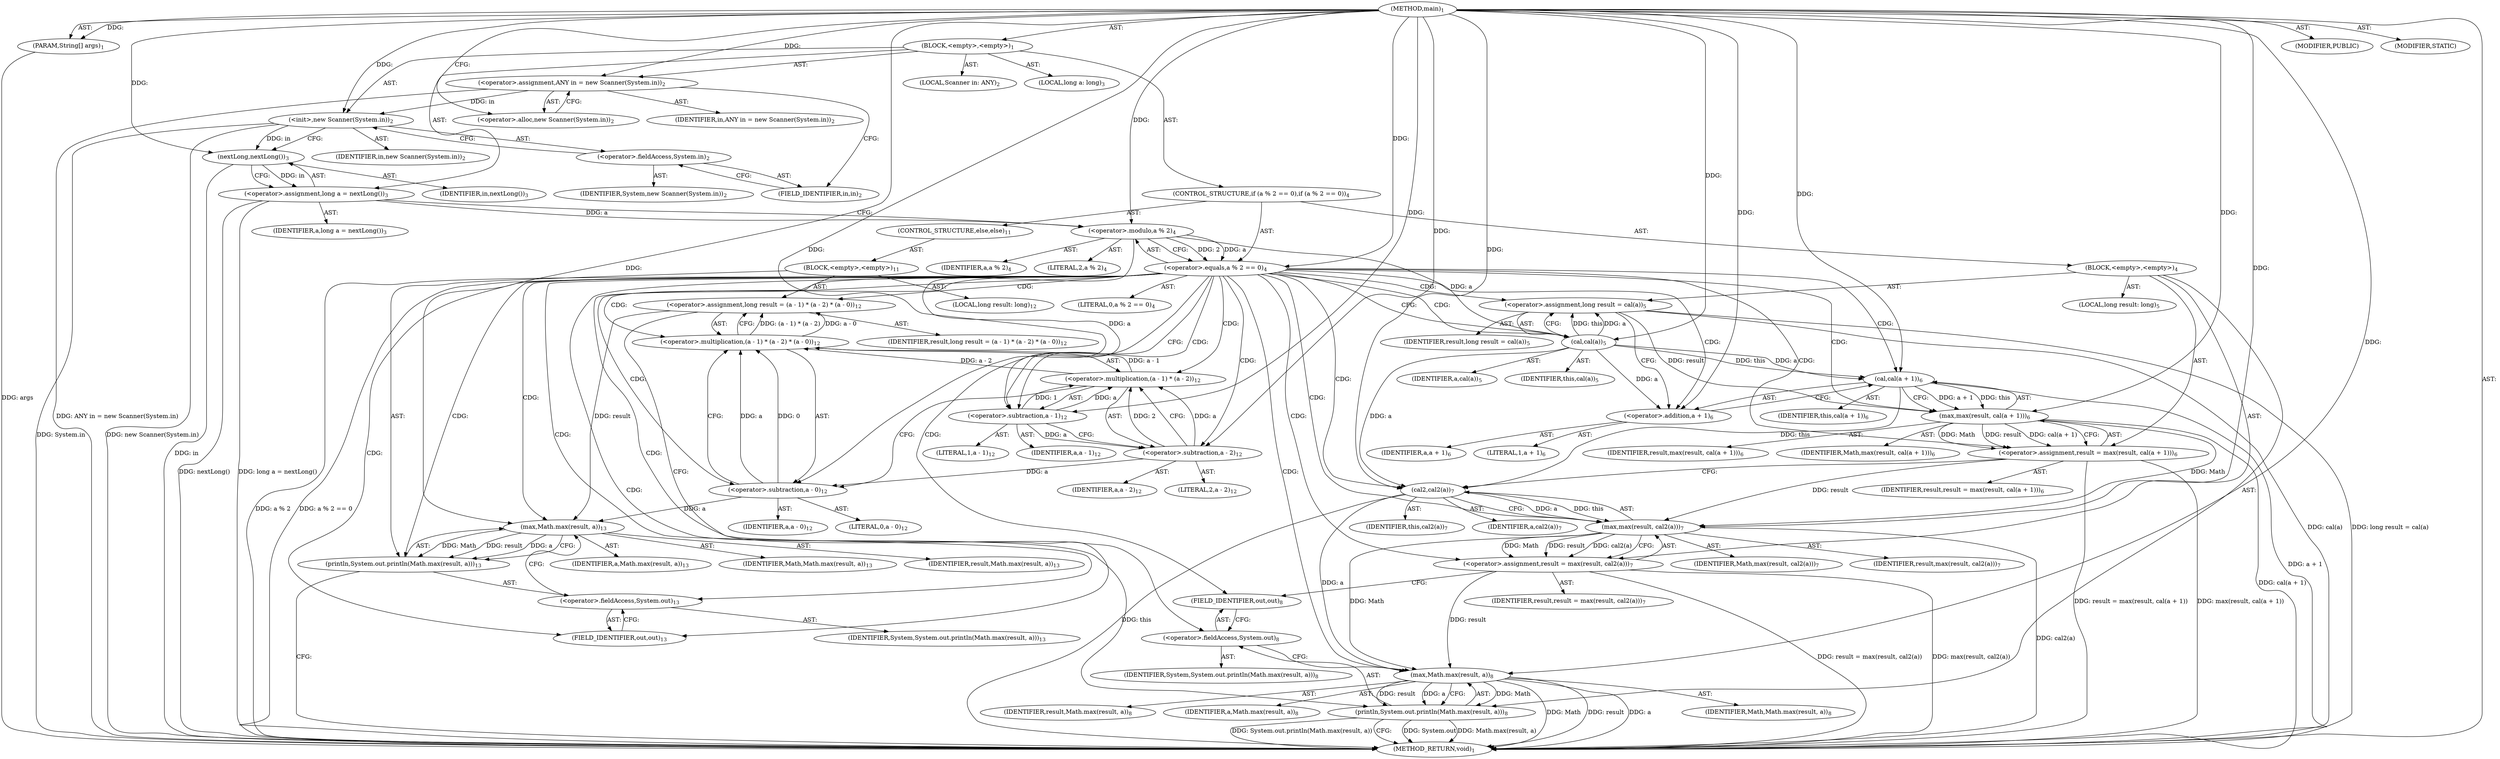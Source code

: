 digraph "main" {  
"19" [label = <(METHOD,main)<SUB>1</SUB>> ]
"20" [label = <(PARAM,String[] args)<SUB>1</SUB>> ]
"21" [label = <(BLOCK,&lt;empty&gt;,&lt;empty&gt;)<SUB>1</SUB>> ]
"4" [label = <(LOCAL,Scanner in: ANY)<SUB>2</SUB>> ]
"22" [label = <(&lt;operator&gt;.assignment,ANY in = new Scanner(System.in))<SUB>2</SUB>> ]
"23" [label = <(IDENTIFIER,in,ANY in = new Scanner(System.in))<SUB>2</SUB>> ]
"24" [label = <(&lt;operator&gt;.alloc,new Scanner(System.in))<SUB>2</SUB>> ]
"25" [label = <(&lt;init&gt;,new Scanner(System.in))<SUB>2</SUB>> ]
"3" [label = <(IDENTIFIER,in,new Scanner(System.in))<SUB>2</SUB>> ]
"26" [label = <(&lt;operator&gt;.fieldAccess,System.in)<SUB>2</SUB>> ]
"27" [label = <(IDENTIFIER,System,new Scanner(System.in))<SUB>2</SUB>> ]
"28" [label = <(FIELD_IDENTIFIER,in,in)<SUB>2</SUB>> ]
"29" [label = <(LOCAL,long a: long)<SUB>3</SUB>> ]
"30" [label = <(&lt;operator&gt;.assignment,long a = nextLong())<SUB>3</SUB>> ]
"31" [label = <(IDENTIFIER,a,long a = nextLong())<SUB>3</SUB>> ]
"32" [label = <(nextLong,nextLong())<SUB>3</SUB>> ]
"33" [label = <(IDENTIFIER,in,nextLong())<SUB>3</SUB>> ]
"34" [label = <(CONTROL_STRUCTURE,if (a % 2 == 0),if (a % 2 == 0))<SUB>4</SUB>> ]
"35" [label = <(&lt;operator&gt;.equals,a % 2 == 0)<SUB>4</SUB>> ]
"36" [label = <(&lt;operator&gt;.modulo,a % 2)<SUB>4</SUB>> ]
"37" [label = <(IDENTIFIER,a,a % 2)<SUB>4</SUB>> ]
"38" [label = <(LITERAL,2,a % 2)<SUB>4</SUB>> ]
"39" [label = <(LITERAL,0,a % 2 == 0)<SUB>4</SUB>> ]
"40" [label = <(BLOCK,&lt;empty&gt;,&lt;empty&gt;)<SUB>4</SUB>> ]
"41" [label = <(LOCAL,long result: long)<SUB>5</SUB>> ]
"42" [label = <(&lt;operator&gt;.assignment,long result = cal(a))<SUB>5</SUB>> ]
"43" [label = <(IDENTIFIER,result,long result = cal(a))<SUB>5</SUB>> ]
"44" [label = <(cal,cal(a))<SUB>5</SUB>> ]
"45" [label = <(IDENTIFIER,this,cal(a))<SUB>5</SUB>> ]
"46" [label = <(IDENTIFIER,a,cal(a))<SUB>5</SUB>> ]
"47" [label = <(&lt;operator&gt;.assignment,result = max(result, cal(a + 1)))<SUB>6</SUB>> ]
"48" [label = <(IDENTIFIER,result,result = max(result, cal(a + 1)))<SUB>6</SUB>> ]
"49" [label = <(max,max(result, cal(a + 1)))<SUB>6</SUB>> ]
"50" [label = <(IDENTIFIER,Math,max(result, cal(a + 1)))<SUB>6</SUB>> ]
"51" [label = <(IDENTIFIER,result,max(result, cal(a + 1)))<SUB>6</SUB>> ]
"52" [label = <(cal,cal(a + 1))<SUB>6</SUB>> ]
"53" [label = <(IDENTIFIER,this,cal(a + 1))<SUB>6</SUB>> ]
"54" [label = <(&lt;operator&gt;.addition,a + 1)<SUB>6</SUB>> ]
"55" [label = <(IDENTIFIER,a,a + 1)<SUB>6</SUB>> ]
"56" [label = <(LITERAL,1,a + 1)<SUB>6</SUB>> ]
"57" [label = <(&lt;operator&gt;.assignment,result = max(result, cal2(a)))<SUB>7</SUB>> ]
"58" [label = <(IDENTIFIER,result,result = max(result, cal2(a)))<SUB>7</SUB>> ]
"59" [label = <(max,max(result, cal2(a)))<SUB>7</SUB>> ]
"60" [label = <(IDENTIFIER,Math,max(result, cal2(a)))<SUB>7</SUB>> ]
"61" [label = <(IDENTIFIER,result,max(result, cal2(a)))<SUB>7</SUB>> ]
"62" [label = <(cal2,cal2(a))<SUB>7</SUB>> ]
"63" [label = <(IDENTIFIER,this,cal2(a))<SUB>7</SUB>> ]
"64" [label = <(IDENTIFIER,a,cal2(a))<SUB>7</SUB>> ]
"65" [label = <(println,System.out.println(Math.max(result, a)))<SUB>8</SUB>> ]
"66" [label = <(&lt;operator&gt;.fieldAccess,System.out)<SUB>8</SUB>> ]
"67" [label = <(IDENTIFIER,System,System.out.println(Math.max(result, a)))<SUB>8</SUB>> ]
"68" [label = <(FIELD_IDENTIFIER,out,out)<SUB>8</SUB>> ]
"69" [label = <(max,Math.max(result, a))<SUB>8</SUB>> ]
"70" [label = <(IDENTIFIER,Math,Math.max(result, a))<SUB>8</SUB>> ]
"71" [label = <(IDENTIFIER,result,Math.max(result, a))<SUB>8</SUB>> ]
"72" [label = <(IDENTIFIER,a,Math.max(result, a))<SUB>8</SUB>> ]
"73" [label = <(CONTROL_STRUCTURE,else,else)<SUB>11</SUB>> ]
"74" [label = <(BLOCK,&lt;empty&gt;,&lt;empty&gt;)<SUB>11</SUB>> ]
"75" [label = <(LOCAL,long result: long)<SUB>12</SUB>> ]
"76" [label = <(&lt;operator&gt;.assignment,long result = (a - 1) * (a - 2) * (a - 0))<SUB>12</SUB>> ]
"77" [label = <(IDENTIFIER,result,long result = (a - 1) * (a - 2) * (a - 0))<SUB>12</SUB>> ]
"78" [label = <(&lt;operator&gt;.multiplication,(a - 1) * (a - 2) * (a - 0))<SUB>12</SUB>> ]
"79" [label = <(&lt;operator&gt;.multiplication,(a - 1) * (a - 2))<SUB>12</SUB>> ]
"80" [label = <(&lt;operator&gt;.subtraction,a - 1)<SUB>12</SUB>> ]
"81" [label = <(IDENTIFIER,a,a - 1)<SUB>12</SUB>> ]
"82" [label = <(LITERAL,1,a - 1)<SUB>12</SUB>> ]
"83" [label = <(&lt;operator&gt;.subtraction,a - 2)<SUB>12</SUB>> ]
"84" [label = <(IDENTIFIER,a,a - 2)<SUB>12</SUB>> ]
"85" [label = <(LITERAL,2,a - 2)<SUB>12</SUB>> ]
"86" [label = <(&lt;operator&gt;.subtraction,a - 0)<SUB>12</SUB>> ]
"87" [label = <(IDENTIFIER,a,a - 0)<SUB>12</SUB>> ]
"88" [label = <(LITERAL,0,a - 0)<SUB>12</SUB>> ]
"89" [label = <(println,System.out.println(Math.max(result, a)))<SUB>13</SUB>> ]
"90" [label = <(&lt;operator&gt;.fieldAccess,System.out)<SUB>13</SUB>> ]
"91" [label = <(IDENTIFIER,System,System.out.println(Math.max(result, a)))<SUB>13</SUB>> ]
"92" [label = <(FIELD_IDENTIFIER,out,out)<SUB>13</SUB>> ]
"93" [label = <(max,Math.max(result, a))<SUB>13</SUB>> ]
"94" [label = <(IDENTIFIER,Math,Math.max(result, a))<SUB>13</SUB>> ]
"95" [label = <(IDENTIFIER,result,Math.max(result, a))<SUB>13</SUB>> ]
"96" [label = <(IDENTIFIER,a,Math.max(result, a))<SUB>13</SUB>> ]
"97" [label = <(MODIFIER,PUBLIC)> ]
"98" [label = <(MODIFIER,STATIC)> ]
"99" [label = <(METHOD_RETURN,void)<SUB>1</SUB>> ]
  "19" -> "20"  [ label = "AST: "] 
  "19" -> "21"  [ label = "AST: "] 
  "19" -> "97"  [ label = "AST: "] 
  "19" -> "98"  [ label = "AST: "] 
  "19" -> "99"  [ label = "AST: "] 
  "21" -> "4"  [ label = "AST: "] 
  "21" -> "22"  [ label = "AST: "] 
  "21" -> "25"  [ label = "AST: "] 
  "21" -> "29"  [ label = "AST: "] 
  "21" -> "30"  [ label = "AST: "] 
  "21" -> "34"  [ label = "AST: "] 
  "22" -> "23"  [ label = "AST: "] 
  "22" -> "24"  [ label = "AST: "] 
  "25" -> "3"  [ label = "AST: "] 
  "25" -> "26"  [ label = "AST: "] 
  "26" -> "27"  [ label = "AST: "] 
  "26" -> "28"  [ label = "AST: "] 
  "30" -> "31"  [ label = "AST: "] 
  "30" -> "32"  [ label = "AST: "] 
  "32" -> "33"  [ label = "AST: "] 
  "34" -> "35"  [ label = "AST: "] 
  "34" -> "40"  [ label = "AST: "] 
  "34" -> "73"  [ label = "AST: "] 
  "35" -> "36"  [ label = "AST: "] 
  "35" -> "39"  [ label = "AST: "] 
  "36" -> "37"  [ label = "AST: "] 
  "36" -> "38"  [ label = "AST: "] 
  "40" -> "41"  [ label = "AST: "] 
  "40" -> "42"  [ label = "AST: "] 
  "40" -> "47"  [ label = "AST: "] 
  "40" -> "57"  [ label = "AST: "] 
  "40" -> "65"  [ label = "AST: "] 
  "42" -> "43"  [ label = "AST: "] 
  "42" -> "44"  [ label = "AST: "] 
  "44" -> "45"  [ label = "AST: "] 
  "44" -> "46"  [ label = "AST: "] 
  "47" -> "48"  [ label = "AST: "] 
  "47" -> "49"  [ label = "AST: "] 
  "49" -> "50"  [ label = "AST: "] 
  "49" -> "51"  [ label = "AST: "] 
  "49" -> "52"  [ label = "AST: "] 
  "52" -> "53"  [ label = "AST: "] 
  "52" -> "54"  [ label = "AST: "] 
  "54" -> "55"  [ label = "AST: "] 
  "54" -> "56"  [ label = "AST: "] 
  "57" -> "58"  [ label = "AST: "] 
  "57" -> "59"  [ label = "AST: "] 
  "59" -> "60"  [ label = "AST: "] 
  "59" -> "61"  [ label = "AST: "] 
  "59" -> "62"  [ label = "AST: "] 
  "62" -> "63"  [ label = "AST: "] 
  "62" -> "64"  [ label = "AST: "] 
  "65" -> "66"  [ label = "AST: "] 
  "65" -> "69"  [ label = "AST: "] 
  "66" -> "67"  [ label = "AST: "] 
  "66" -> "68"  [ label = "AST: "] 
  "69" -> "70"  [ label = "AST: "] 
  "69" -> "71"  [ label = "AST: "] 
  "69" -> "72"  [ label = "AST: "] 
  "73" -> "74"  [ label = "AST: "] 
  "74" -> "75"  [ label = "AST: "] 
  "74" -> "76"  [ label = "AST: "] 
  "74" -> "89"  [ label = "AST: "] 
  "76" -> "77"  [ label = "AST: "] 
  "76" -> "78"  [ label = "AST: "] 
  "78" -> "79"  [ label = "AST: "] 
  "78" -> "86"  [ label = "AST: "] 
  "79" -> "80"  [ label = "AST: "] 
  "79" -> "83"  [ label = "AST: "] 
  "80" -> "81"  [ label = "AST: "] 
  "80" -> "82"  [ label = "AST: "] 
  "83" -> "84"  [ label = "AST: "] 
  "83" -> "85"  [ label = "AST: "] 
  "86" -> "87"  [ label = "AST: "] 
  "86" -> "88"  [ label = "AST: "] 
  "89" -> "90"  [ label = "AST: "] 
  "89" -> "93"  [ label = "AST: "] 
  "90" -> "91"  [ label = "AST: "] 
  "90" -> "92"  [ label = "AST: "] 
  "93" -> "94"  [ label = "AST: "] 
  "93" -> "95"  [ label = "AST: "] 
  "93" -> "96"  [ label = "AST: "] 
  "22" -> "28"  [ label = "CFG: "] 
  "25" -> "32"  [ label = "CFG: "] 
  "30" -> "36"  [ label = "CFG: "] 
  "24" -> "22"  [ label = "CFG: "] 
  "26" -> "25"  [ label = "CFG: "] 
  "32" -> "30"  [ label = "CFG: "] 
  "35" -> "44"  [ label = "CFG: "] 
  "35" -> "80"  [ label = "CFG: "] 
  "28" -> "26"  [ label = "CFG: "] 
  "36" -> "35"  [ label = "CFG: "] 
  "42" -> "54"  [ label = "CFG: "] 
  "47" -> "62"  [ label = "CFG: "] 
  "57" -> "68"  [ label = "CFG: "] 
  "65" -> "99"  [ label = "CFG: "] 
  "44" -> "42"  [ label = "CFG: "] 
  "49" -> "47"  [ label = "CFG: "] 
  "59" -> "57"  [ label = "CFG: "] 
  "66" -> "69"  [ label = "CFG: "] 
  "69" -> "65"  [ label = "CFG: "] 
  "76" -> "92"  [ label = "CFG: "] 
  "89" -> "99"  [ label = "CFG: "] 
  "52" -> "49"  [ label = "CFG: "] 
  "62" -> "59"  [ label = "CFG: "] 
  "68" -> "66"  [ label = "CFG: "] 
  "78" -> "76"  [ label = "CFG: "] 
  "90" -> "93"  [ label = "CFG: "] 
  "93" -> "89"  [ label = "CFG: "] 
  "54" -> "52"  [ label = "CFG: "] 
  "79" -> "86"  [ label = "CFG: "] 
  "86" -> "78"  [ label = "CFG: "] 
  "92" -> "90"  [ label = "CFG: "] 
  "80" -> "83"  [ label = "CFG: "] 
  "83" -> "79"  [ label = "CFG: "] 
  "19" -> "24"  [ label = "CFG: "] 
  "20" -> "99"  [ label = "DDG: args"] 
  "22" -> "99"  [ label = "DDG: ANY in = new Scanner(System.in)"] 
  "25" -> "99"  [ label = "DDG: System.in"] 
  "25" -> "99"  [ label = "DDG: new Scanner(System.in)"] 
  "32" -> "99"  [ label = "DDG: in"] 
  "30" -> "99"  [ label = "DDG: nextLong()"] 
  "30" -> "99"  [ label = "DDG: long a = nextLong()"] 
  "35" -> "99"  [ label = "DDG: a % 2"] 
  "35" -> "99"  [ label = "DDG: a % 2 == 0"] 
  "42" -> "99"  [ label = "DDG: cal(a)"] 
  "42" -> "99"  [ label = "DDG: long result = cal(a)"] 
  "52" -> "99"  [ label = "DDG: a + 1"] 
  "49" -> "99"  [ label = "DDG: cal(a + 1)"] 
  "47" -> "99"  [ label = "DDG: max(result, cal(a + 1))"] 
  "47" -> "99"  [ label = "DDG: result = max(result, cal(a + 1))"] 
  "62" -> "99"  [ label = "DDG: this"] 
  "59" -> "99"  [ label = "DDG: cal2(a)"] 
  "57" -> "99"  [ label = "DDG: max(result, cal2(a))"] 
  "57" -> "99"  [ label = "DDG: result = max(result, cal2(a))"] 
  "65" -> "99"  [ label = "DDG: System.out"] 
  "69" -> "99"  [ label = "DDG: Math"] 
  "69" -> "99"  [ label = "DDG: result"] 
  "69" -> "99"  [ label = "DDG: a"] 
  "65" -> "99"  [ label = "DDG: Math.max(result, a)"] 
  "65" -> "99"  [ label = "DDG: System.out.println(Math.max(result, a))"] 
  "19" -> "20"  [ label = "DDG: "] 
  "19" -> "22"  [ label = "DDG: "] 
  "32" -> "30"  [ label = "DDG: in"] 
  "22" -> "25"  [ label = "DDG: in"] 
  "19" -> "25"  [ label = "DDG: "] 
  "25" -> "32"  [ label = "DDG: in"] 
  "19" -> "32"  [ label = "DDG: "] 
  "36" -> "35"  [ label = "DDG: a"] 
  "36" -> "35"  [ label = "DDG: 2"] 
  "19" -> "35"  [ label = "DDG: "] 
  "44" -> "42"  [ label = "DDG: this"] 
  "44" -> "42"  [ label = "DDG: a"] 
  "49" -> "47"  [ label = "DDG: Math"] 
  "49" -> "47"  [ label = "DDG: result"] 
  "49" -> "47"  [ label = "DDG: cal(a + 1)"] 
  "59" -> "57"  [ label = "DDG: Math"] 
  "59" -> "57"  [ label = "DDG: result"] 
  "59" -> "57"  [ label = "DDG: cal2(a)"] 
  "30" -> "36"  [ label = "DDG: a"] 
  "19" -> "36"  [ label = "DDG: "] 
  "69" -> "65"  [ label = "DDG: Math"] 
  "69" -> "65"  [ label = "DDG: result"] 
  "69" -> "65"  [ label = "DDG: a"] 
  "78" -> "76"  [ label = "DDG: (a - 1) * (a - 2)"] 
  "78" -> "76"  [ label = "DDG: a - 0"] 
  "19" -> "44"  [ label = "DDG: "] 
  "36" -> "44"  [ label = "DDG: a"] 
  "19" -> "49"  [ label = "DDG: "] 
  "42" -> "49"  [ label = "DDG: result"] 
  "52" -> "49"  [ label = "DDG: this"] 
  "52" -> "49"  [ label = "DDG: a + 1"] 
  "49" -> "59"  [ label = "DDG: Math"] 
  "19" -> "59"  [ label = "DDG: "] 
  "47" -> "59"  [ label = "DDG: result"] 
  "62" -> "59"  [ label = "DDG: this"] 
  "62" -> "59"  [ label = "DDG: a"] 
  "59" -> "69"  [ label = "DDG: Math"] 
  "19" -> "69"  [ label = "DDG: "] 
  "57" -> "69"  [ label = "DDG: result"] 
  "62" -> "69"  [ label = "DDG: a"] 
  "93" -> "89"  [ label = "DDG: Math"] 
  "93" -> "89"  [ label = "DDG: result"] 
  "93" -> "89"  [ label = "DDG: a"] 
  "44" -> "52"  [ label = "DDG: this"] 
  "19" -> "52"  [ label = "DDG: "] 
  "44" -> "52"  [ label = "DDG: a"] 
  "52" -> "62"  [ label = "DDG: this"] 
  "19" -> "62"  [ label = "DDG: "] 
  "44" -> "62"  [ label = "DDG: a"] 
  "79" -> "78"  [ label = "DDG: a - 1"] 
  "79" -> "78"  [ label = "DDG: a - 2"] 
  "86" -> "78"  [ label = "DDG: a"] 
  "86" -> "78"  [ label = "DDG: 0"] 
  "19" -> "93"  [ label = "DDG: "] 
  "76" -> "93"  [ label = "DDG: result"] 
  "86" -> "93"  [ label = "DDG: a"] 
  "44" -> "54"  [ label = "DDG: a"] 
  "19" -> "54"  [ label = "DDG: "] 
  "80" -> "79"  [ label = "DDG: a"] 
  "80" -> "79"  [ label = "DDG: 1"] 
  "83" -> "79"  [ label = "DDG: a"] 
  "83" -> "79"  [ label = "DDG: 2"] 
  "83" -> "86"  [ label = "DDG: a"] 
  "19" -> "86"  [ label = "DDG: "] 
  "36" -> "80"  [ label = "DDG: a"] 
  "19" -> "80"  [ label = "DDG: "] 
  "80" -> "83"  [ label = "DDG: a"] 
  "19" -> "83"  [ label = "DDG: "] 
  "35" -> "47"  [ label = "CDG: "] 
  "35" -> "68"  [ label = "CDG: "] 
  "35" -> "49"  [ label = "CDG: "] 
  "35" -> "42"  [ label = "CDG: "] 
  "35" -> "57"  [ label = "CDG: "] 
  "35" -> "89"  [ label = "CDG: "] 
  "35" -> "66"  [ label = "CDG: "] 
  "35" -> "52"  [ label = "CDG: "] 
  "35" -> "69"  [ label = "CDG: "] 
  "35" -> "92"  [ label = "CDG: "] 
  "35" -> "76"  [ label = "CDG: "] 
  "35" -> "65"  [ label = "CDG: "] 
  "35" -> "59"  [ label = "CDG: "] 
  "35" -> "44"  [ label = "CDG: "] 
  "35" -> "93"  [ label = "CDG: "] 
  "35" -> "90"  [ label = "CDG: "] 
  "35" -> "54"  [ label = "CDG: "] 
  "35" -> "79"  [ label = "CDG: "] 
  "35" -> "80"  [ label = "CDG: "] 
  "35" -> "83"  [ label = "CDG: "] 
  "35" -> "78"  [ label = "CDG: "] 
  "35" -> "62"  [ label = "CDG: "] 
  "35" -> "86"  [ label = "CDG: "] 
}
